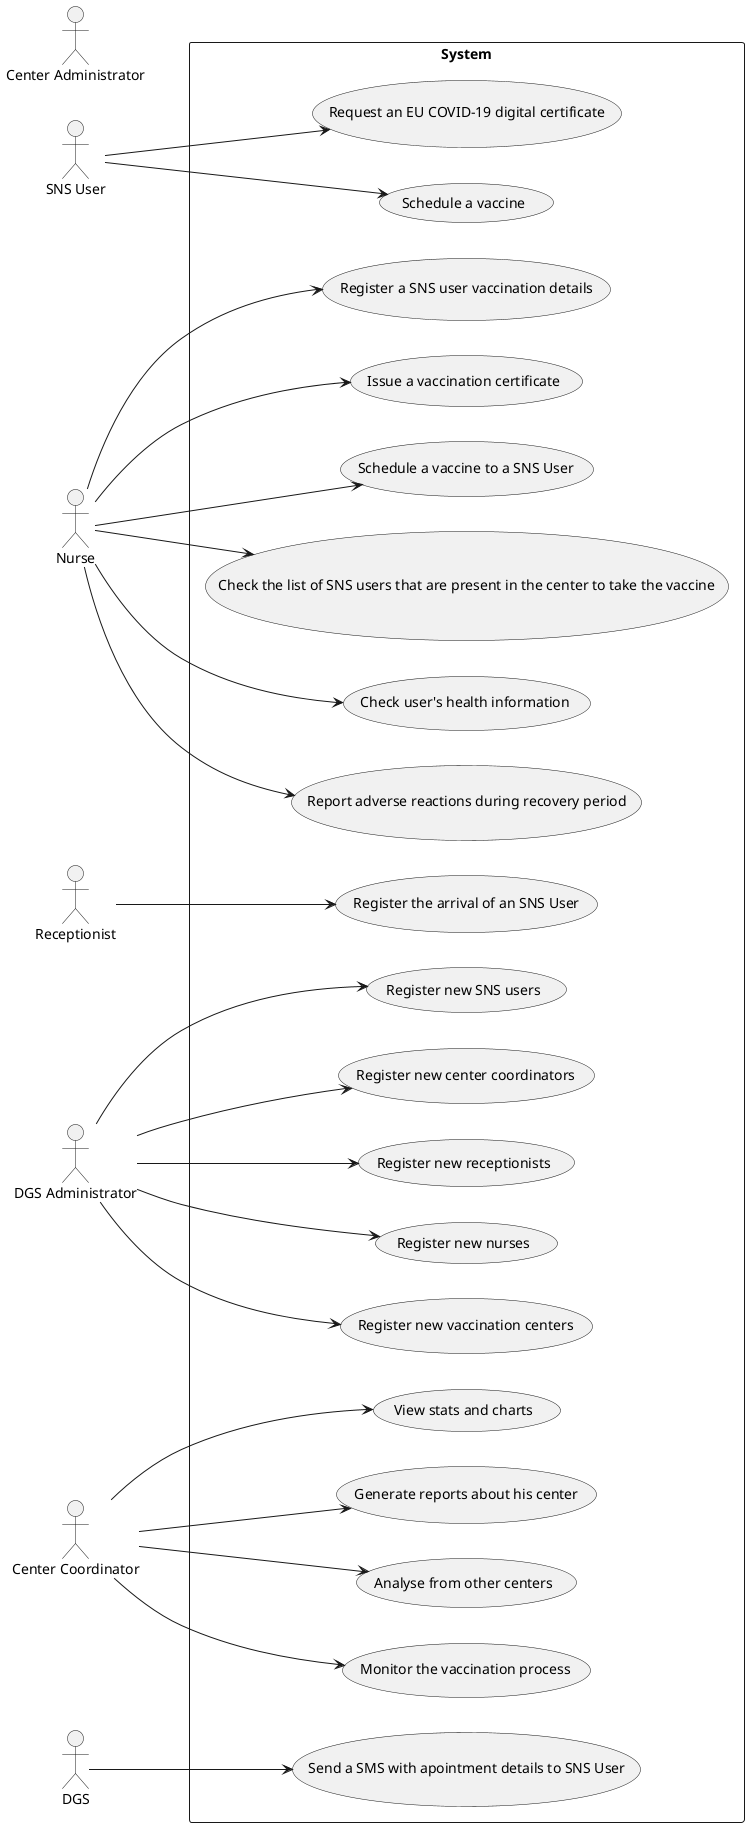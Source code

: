 @startuml UCD

left to right direction

actor "SNS User" as user
actor "Nurse" as nurse
actor "Receptionist" as recept
actor "Center Administrator" as cadmin
actor "DGS Administrator" as dgsadmin
actor "Center Coordinator" as coordinator
actor "DGS" as dgs

rectangle System {
  usecase "Schedule a vaccine" as UC01
  usecase "Request an EU COVID-19 digital certificate" as UC02
  usecase "Send a SMS with apointment details to SNS User" as UC03
  usecase "Issue a vaccination certificate" as UC04
  usecase "Schedule a vaccine to a SNS User" as UC05
  usecase "Check the list of SNS users that are present in the center to take the vaccine" as UC06
  usecase "Check user's health information" as UC07
  usecase "Report adverse reactions during recovery period" as UC08
  usecase "Register a SNS user vaccination details" as UC09
  usecase "Register the arrival of an SNS User" as UC10
  usecase "Register new vaccination centers" as UC11
  usecase "Register new SNS users" as UC12
  usecase "Register new center coordinators" as UC13
  usecase "Register new receptionists" as UC14
  usecase "Register new nurses" as UC15
  usecase "Monitor the vaccination process" as UC16
  usecase "View stats and charts" as UC17
  usecase "Generate reports about his center" as UC18
  usecase "Analyse from other centers" as UC19
}

user --> UC01
user --> UC02
dgs --> UC03
nurse --> UC04
nurse --> UC05
nurse --> UC06
nurse --> UC07
nurse --> UC08
nurse --> UC09
recept --> UC10
dgsadmin --> UC11
dgsadmin --> UC12
dgsadmin --> UC13
dgsadmin --> UC14
dgsadmin --> UC15
coordinator --> UC16
coordinator --> UC17
coordinator --> UC18
coordinator --> UC19


@enduml
